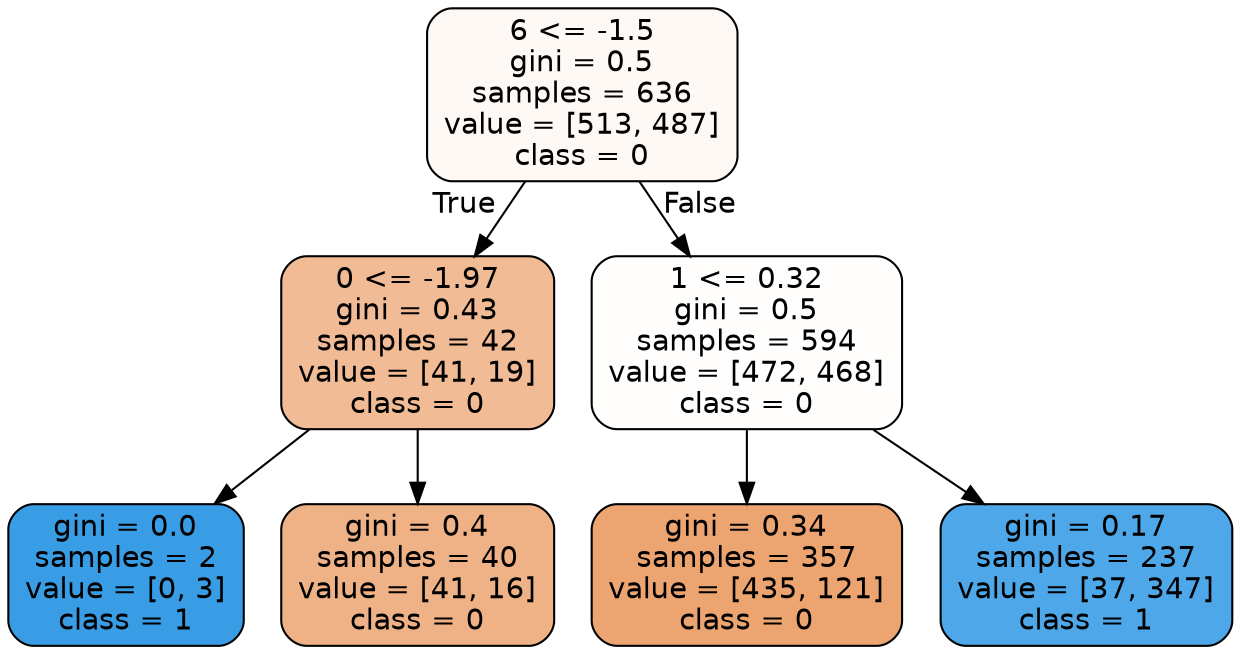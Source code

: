 digraph Tree {
node [shape=box, style="filled, rounded", color="black", fontname=helvetica] ;
edge [fontname=helvetica] ;
0 [label="6 <= -1.5\ngini = 0.5\nsamples = 636\nvalue = [513, 487]\nclass = 0", fillcolor="#fef9f5"] ;
1 [label="0 <= -1.97\ngini = 0.43\nsamples = 42\nvalue = [41, 19]\nclass = 0", fillcolor="#f1bb95"] ;
0 -> 1 [labeldistance=2.5, labelangle=45, headlabel="True"] ;
2 [label="gini = 0.0\nsamples = 2\nvalue = [0, 3]\nclass = 1", fillcolor="#399de5"] ;
1 -> 2 ;
3 [label="gini = 0.4\nsamples = 40\nvalue = [41, 16]\nclass = 0", fillcolor="#efb286"] ;
1 -> 3 ;
4 [label="1 <= 0.32\ngini = 0.5\nsamples = 594\nvalue = [472, 468]\nclass = 0", fillcolor="#fffefd"] ;
0 -> 4 [labeldistance=2.5, labelangle=-45, headlabel="False"] ;
5 [label="gini = 0.34\nsamples = 357\nvalue = [435, 121]\nclass = 0", fillcolor="#eca470"] ;
4 -> 5 ;
6 [label="gini = 0.17\nsamples = 237\nvalue = [37, 347]\nclass = 1", fillcolor="#4ea7e8"] ;
4 -> 6 ;
}
